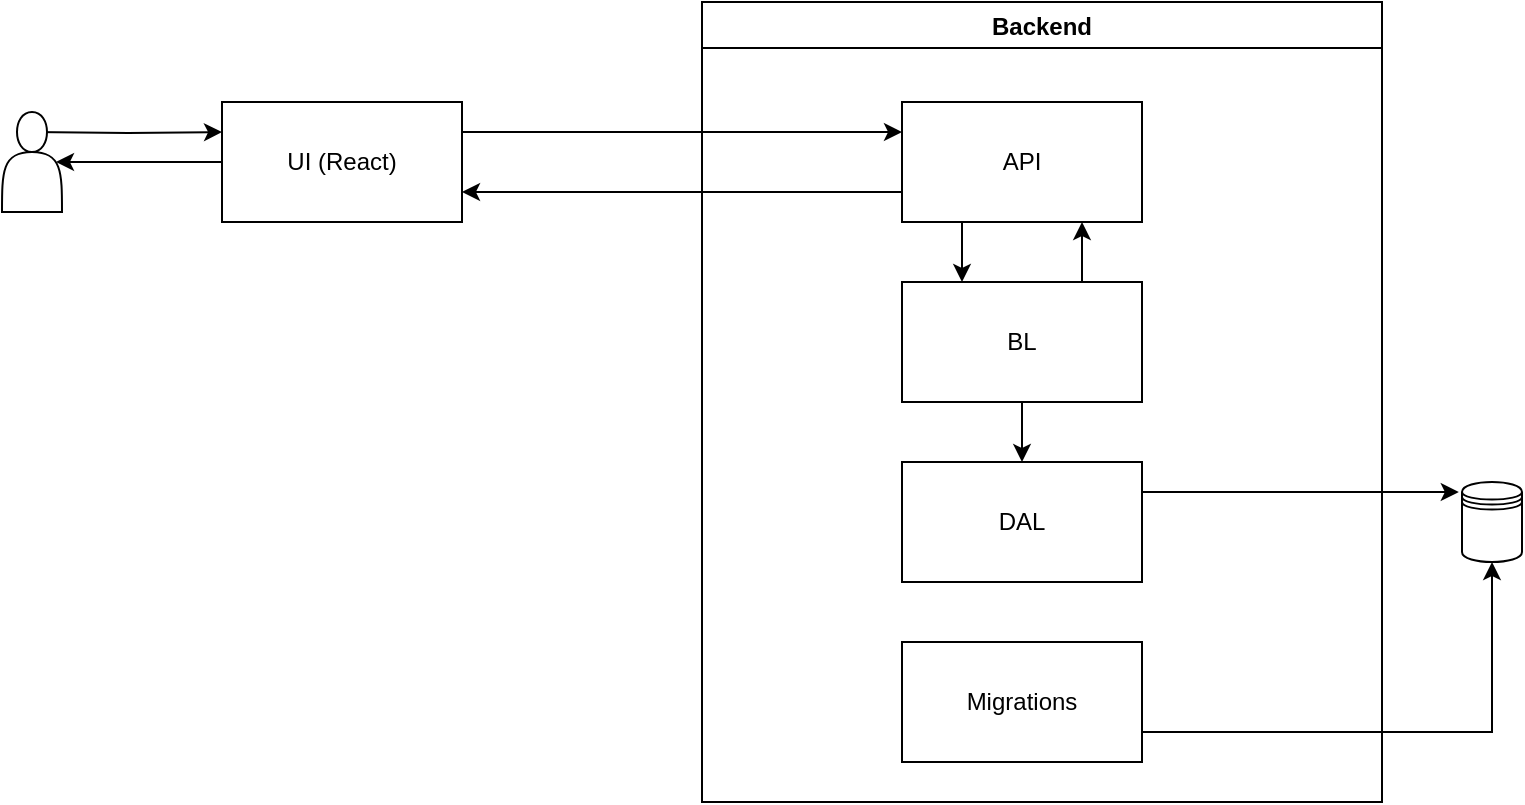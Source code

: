 <mxfile version="15.0.6" type="device"><diagram id="q5zMP4G79k43TKN5nReD" name="Page-1"><mxGraphModel dx="1038" dy="579" grid="1" gridSize="10" guides="1" tooltips="1" connect="1" arrows="1" fold="1" page="1" pageScale="1" pageWidth="850" pageHeight="1100" math="0" shadow="0"><root><mxCell id="0"/><mxCell id="1" parent="0"/><mxCell id="EtkexZk5rEZQ0Rp4506x-1" value="" style="shape=datastore;whiteSpace=wrap;html=1;" vertex="1" parent="1"><mxGeometry x="770" y="270" width="30" height="40" as="geometry"/></mxCell><mxCell id="EtkexZk5rEZQ0Rp4506x-13" style="edgeStyle=orthogonalEdgeStyle;rounded=0;orthogonalLoop=1;jettySize=auto;html=1;entryX=0;entryY=0.25;entryDx=0;entryDy=0;" edge="1" parent="1" target="EtkexZk5rEZQ0Rp4506x-3"><mxGeometry relative="1" as="geometry"><mxPoint x="55" y="95" as="sourcePoint"/></mxGeometry></mxCell><mxCell id="EtkexZk5rEZQ0Rp4506x-2" value="" style="shape=actor;whiteSpace=wrap;html=1;" vertex="1" parent="1"><mxGeometry x="40" y="85" width="30" height="50" as="geometry"/></mxCell><mxCell id="EtkexZk5rEZQ0Rp4506x-12" style="edgeStyle=orthogonalEdgeStyle;rounded=0;orthogonalLoop=1;jettySize=auto;html=1;exitX=1;exitY=0.25;exitDx=0;exitDy=0;entryX=0;entryY=0.25;entryDx=0;entryDy=0;" edge="1" parent="1" source="EtkexZk5rEZQ0Rp4506x-3" target="EtkexZk5rEZQ0Rp4506x-5"><mxGeometry relative="1" as="geometry"/></mxCell><mxCell id="EtkexZk5rEZQ0Rp4506x-27" style="edgeStyle=orthogonalEdgeStyle;rounded=0;orthogonalLoop=1;jettySize=auto;html=1;exitX=0;exitY=0.5;exitDx=0;exitDy=0;entryX=0.9;entryY=0.5;entryDx=0;entryDy=0;entryPerimeter=0;" edge="1" parent="1" source="EtkexZk5rEZQ0Rp4506x-3" target="EtkexZk5rEZQ0Rp4506x-2"><mxGeometry relative="1" as="geometry"/></mxCell><mxCell id="EtkexZk5rEZQ0Rp4506x-3" value="UI (React)" style="rounded=0;whiteSpace=wrap;html=1;" vertex="1" parent="1"><mxGeometry x="150" y="80" width="120" height="60" as="geometry"/></mxCell><mxCell id="EtkexZk5rEZQ0Rp4506x-4" value="Backend" style="swimlane;" vertex="1" parent="1"><mxGeometry x="390" y="30" width="340" height="400" as="geometry"/></mxCell><mxCell id="EtkexZk5rEZQ0Rp4506x-11" style="edgeStyle=orthogonalEdgeStyle;rounded=0;orthogonalLoop=1;jettySize=auto;html=1;exitX=0.25;exitY=1;exitDx=0;exitDy=0;entryX=0.25;entryY=0;entryDx=0;entryDy=0;" edge="1" parent="EtkexZk5rEZQ0Rp4506x-4" source="EtkexZk5rEZQ0Rp4506x-5" target="EtkexZk5rEZQ0Rp4506x-8"><mxGeometry relative="1" as="geometry"/></mxCell><mxCell id="EtkexZk5rEZQ0Rp4506x-5" value="API" style="rounded=0;whiteSpace=wrap;html=1;" vertex="1" parent="EtkexZk5rEZQ0Rp4506x-4"><mxGeometry x="100" y="50" width="120" height="60" as="geometry"/></mxCell><mxCell id="EtkexZk5rEZQ0Rp4506x-18" style="edgeStyle=orthogonalEdgeStyle;rounded=0;orthogonalLoop=1;jettySize=auto;html=1;exitX=0.5;exitY=1;exitDx=0;exitDy=0;entryX=0.5;entryY=0;entryDx=0;entryDy=0;" edge="1" parent="EtkexZk5rEZQ0Rp4506x-4" source="EtkexZk5rEZQ0Rp4506x-8" target="EtkexZk5rEZQ0Rp4506x-14"><mxGeometry relative="1" as="geometry"/></mxCell><mxCell id="EtkexZk5rEZQ0Rp4506x-29" style="edgeStyle=orthogonalEdgeStyle;rounded=0;orthogonalLoop=1;jettySize=auto;html=1;exitX=0.75;exitY=0;exitDx=0;exitDy=0;entryX=0.75;entryY=1;entryDx=0;entryDy=0;" edge="1" parent="EtkexZk5rEZQ0Rp4506x-4" source="EtkexZk5rEZQ0Rp4506x-8" target="EtkexZk5rEZQ0Rp4506x-5"><mxGeometry relative="1" as="geometry"/></mxCell><mxCell id="EtkexZk5rEZQ0Rp4506x-8" value="BL" style="rounded=0;whiteSpace=wrap;html=1;" vertex="1" parent="EtkexZk5rEZQ0Rp4506x-4"><mxGeometry x="100" y="140" width="120" height="60" as="geometry"/></mxCell><mxCell id="EtkexZk5rEZQ0Rp4506x-14" value="DAL" style="rounded=0;whiteSpace=wrap;html=1;" vertex="1" parent="EtkexZk5rEZQ0Rp4506x-4"><mxGeometry x="100" y="230" width="120" height="60" as="geometry"/></mxCell><mxCell id="EtkexZk5rEZQ0Rp4506x-19" value="Migrations" style="rounded=0;whiteSpace=wrap;html=1;" vertex="1" parent="EtkexZk5rEZQ0Rp4506x-4"><mxGeometry x="100" y="320" width="120" height="60" as="geometry"/></mxCell><mxCell id="EtkexZk5rEZQ0Rp4506x-16" style="edgeStyle=orthogonalEdgeStyle;rounded=0;orthogonalLoop=1;jettySize=auto;html=1;exitX=1;exitY=0.25;exitDx=0;exitDy=0;entryX=-0.053;entryY=0.125;entryDx=0;entryDy=0;entryPerimeter=0;" edge="1" parent="1" source="EtkexZk5rEZQ0Rp4506x-14" target="EtkexZk5rEZQ0Rp4506x-1"><mxGeometry relative="1" as="geometry"/></mxCell><mxCell id="EtkexZk5rEZQ0Rp4506x-20" style="edgeStyle=orthogonalEdgeStyle;rounded=0;orthogonalLoop=1;jettySize=auto;html=1;exitX=1;exitY=0.75;exitDx=0;exitDy=0;entryX=0.5;entryY=1;entryDx=0;entryDy=0;" edge="1" parent="1" source="EtkexZk5rEZQ0Rp4506x-19" target="EtkexZk5rEZQ0Rp4506x-1"><mxGeometry relative="1" as="geometry"><mxPoint x="790" y="395" as="targetPoint"/></mxGeometry></mxCell><mxCell id="EtkexZk5rEZQ0Rp4506x-28" style="edgeStyle=orthogonalEdgeStyle;rounded=0;orthogonalLoop=1;jettySize=auto;html=1;exitX=0;exitY=0.75;exitDx=0;exitDy=0;entryX=1;entryY=0.75;entryDx=0;entryDy=0;" edge="1" parent="1" source="EtkexZk5rEZQ0Rp4506x-5" target="EtkexZk5rEZQ0Rp4506x-3"><mxGeometry relative="1" as="geometry"/></mxCell></root></mxGraphModel></diagram></mxfile>